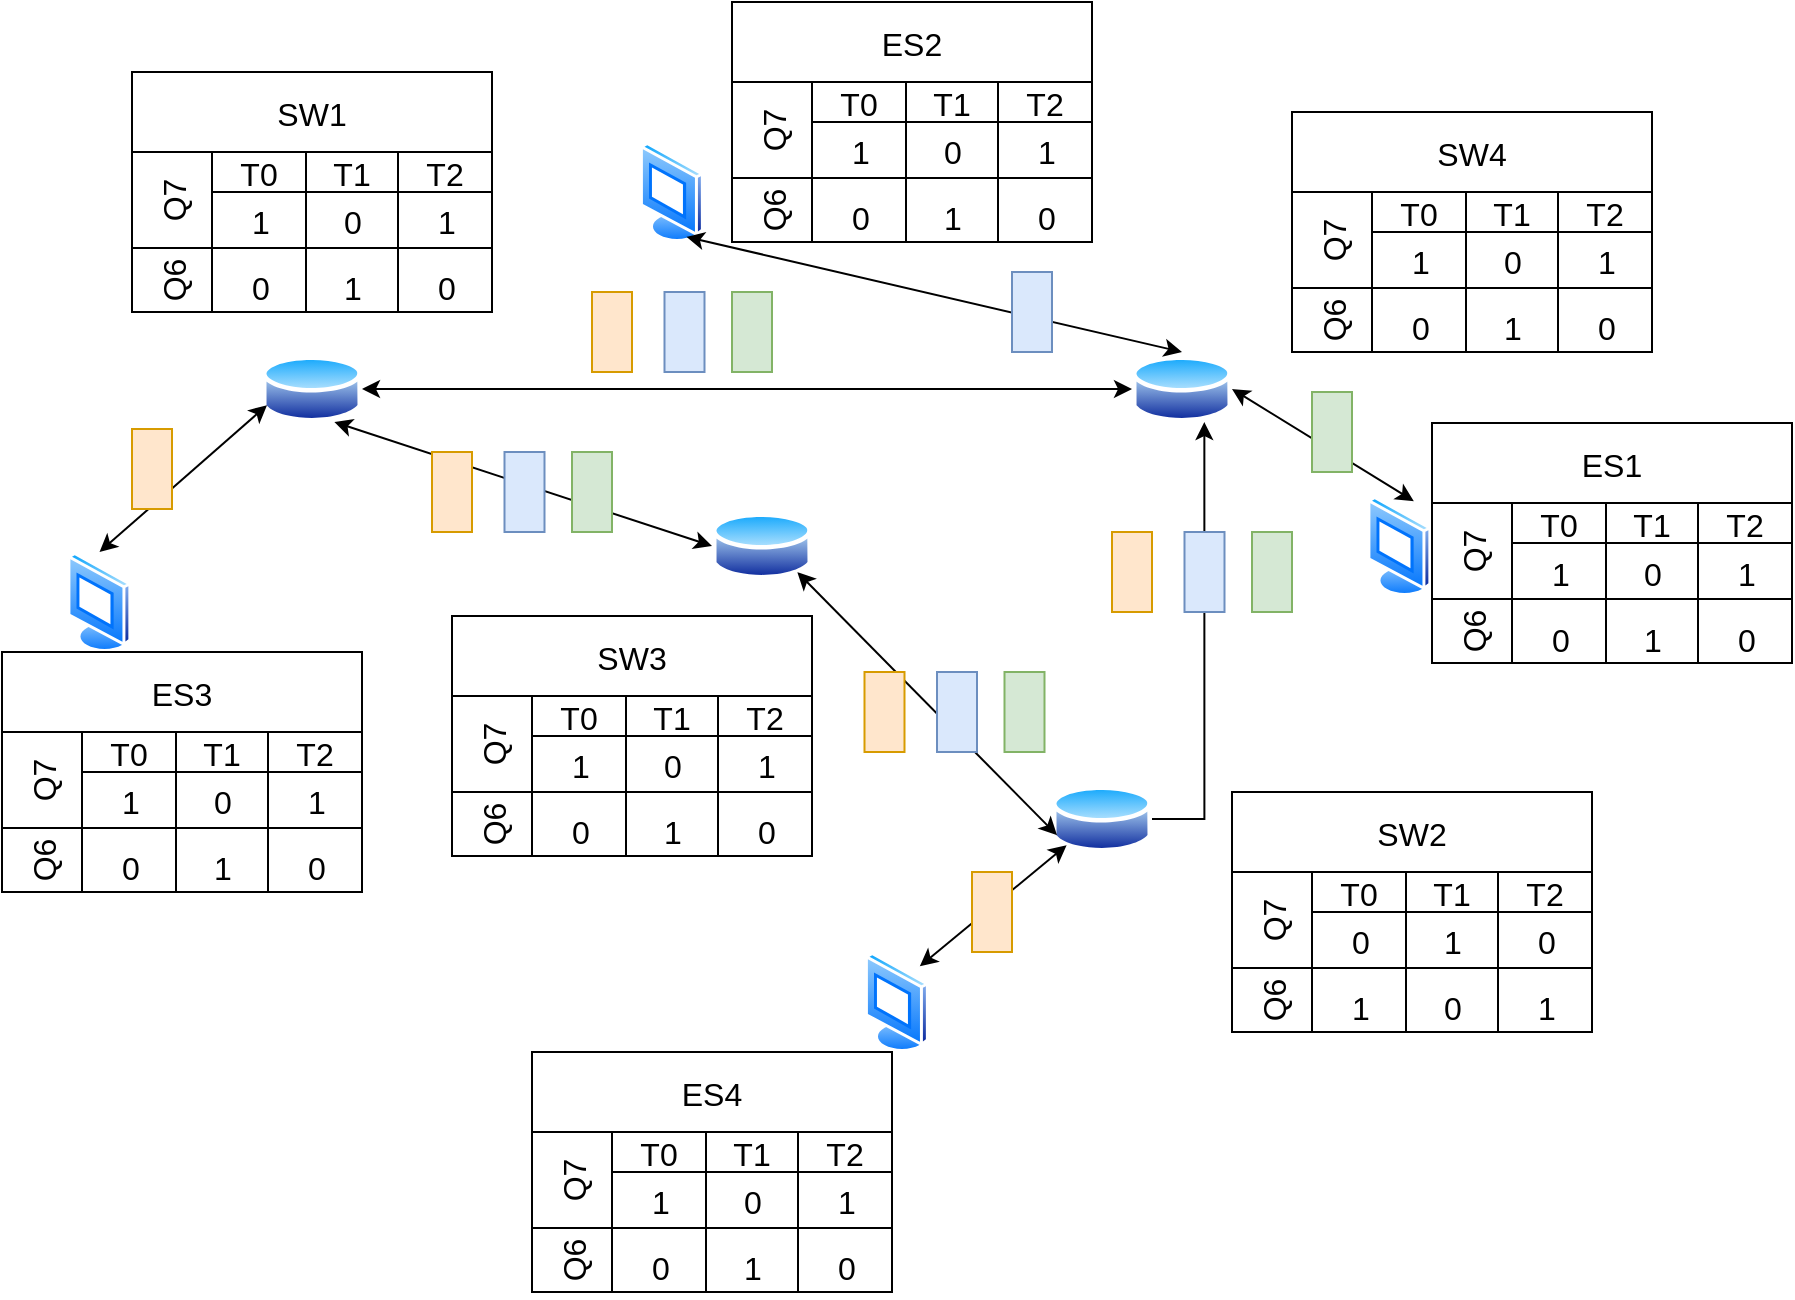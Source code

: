 <mxfile version="21.2.1" type="github">
  <diagram name="Page-1" id="a7904f86-f2b4-8e86-fa97-74104820619b">
    <mxGraphModel dx="1434" dy="699" grid="1" gridSize="10" guides="1" tooltips="1" connect="1" arrows="1" fold="1" page="1" pageScale="1" pageWidth="1100" pageHeight="850" background="none" math="0" shadow="0">
      <root>
        <mxCell id="0" />
        <mxCell id="1" parent="0" />
        <mxCell id="rywTV451hzt5ETVBgHHl-75" value="" style="image;aspect=fixed;perimeter=ellipsePerimeter;html=1;align=center;shadow=0;dashed=0;spacingTop=3;image=img/lib/active_directory/database.svg;" vertex="1" parent="1">
          <mxGeometry x="175" y="210" width="50" height="37" as="geometry" />
        </mxCell>
        <mxCell id="rywTV451hzt5ETVBgHHl-76" value="" style="image;aspect=fixed;perimeter=ellipsePerimeter;html=1;align=center;shadow=0;dashed=0;spacingTop=3;image=img/lib/active_directory/database.svg;" vertex="1" parent="1">
          <mxGeometry x="610" y="210" width="50" height="37" as="geometry" />
        </mxCell>
        <mxCell id="rywTV451hzt5ETVBgHHl-79" value="" style="image;aspect=fixed;perimeter=ellipsePerimeter;html=1;align=center;shadow=0;dashed=0;spacingTop=3;image=img/lib/active_directory/database.svg;" vertex="1" parent="1">
          <mxGeometry x="400" y="288.5" width="50" height="37" as="geometry" />
        </mxCell>
        <mxCell id="rywTV451hzt5ETVBgHHl-80" value="" style="image;aspect=fixed;perimeter=ellipsePerimeter;html=1;align=center;shadow=0;dashed=0;spacingTop=3;image=img/lib/active_directory/vista_terminal.svg;" vertex="1" parent="1">
          <mxGeometry x="77.5" y="310" width="32.5" height="50" as="geometry" />
        </mxCell>
        <mxCell id="rywTV451hzt5ETVBgHHl-82" value="" style="image;aspect=fixed;perimeter=ellipsePerimeter;html=1;align=center;shadow=0;dashed=0;spacingTop=3;image=img/lib/active_directory/vista_terminal.svg;" vertex="1" parent="1">
          <mxGeometry x="727.5" y="282" width="32.5" height="50" as="geometry" />
        </mxCell>
        <mxCell id="rywTV451hzt5ETVBgHHl-35" value="SW1" style="shape=table;childLayout=tableLayout;startSize=40;collapsible=0;recursiveResize=0;expand=0;fontSize=16;" vertex="1" parent="1">
          <mxGeometry x="110" y="70" width="180" height="120" as="geometry" />
        </mxCell>
        <mxCell id="rywTV451hzt5ETVBgHHl-36" value="Q7" style="shape=tableRow;horizontal=0;swimlaneHead=0;swimlaneBody=0;top=0;left=0;strokeColor=inherit;bottom=0;right=0;dropTarget=0;fontStyle=0;fillColor=none;points=[[0,0.5],[1,0.5]];portConstraint=eastwest;startSize=40;collapsible=0;recursiveResize=0;expand=0;fontSize=16;" vertex="1" parent="rywTV451hzt5ETVBgHHl-35">
          <mxGeometry y="40" width="180" height="48" as="geometry" />
        </mxCell>
        <mxCell id="rywTV451hzt5ETVBgHHl-37" value="T0" style="swimlane;swimlaneHead=0;swimlaneBody=0;fontStyle=0;strokeColor=inherit;connectable=0;fillColor=none;startSize=20;collapsible=0;recursiveResize=0;expand=0;fontSize=16;" vertex="1" parent="rywTV451hzt5ETVBgHHl-36">
          <mxGeometry x="40" width="47" height="48" as="geometry">
            <mxRectangle width="47" height="48" as="alternateBounds" />
          </mxGeometry>
        </mxCell>
        <mxCell id="rywTV451hzt5ETVBgHHl-51" value="&lt;font style=&quot;font-size: 16px;&quot;&gt;1&lt;/font&gt;" style="text;html=1;align=center;verticalAlign=middle;resizable=0;points=[];autosize=1;strokeColor=none;fillColor=none;" vertex="1" parent="rywTV451hzt5ETVBgHHl-37">
          <mxGeometry x="8.5" y="20" width="30" height="30" as="geometry" />
        </mxCell>
        <mxCell id="rywTV451hzt5ETVBgHHl-38" value="T1" style="swimlane;swimlaneHead=0;swimlaneBody=0;fontStyle=0;strokeColor=inherit;connectable=0;fillColor=none;startSize=20;collapsible=0;recursiveResize=0;expand=0;fontSize=16;" vertex="1" parent="rywTV451hzt5ETVBgHHl-36">
          <mxGeometry x="87" width="46" height="48" as="geometry">
            <mxRectangle width="46" height="48" as="alternateBounds" />
          </mxGeometry>
        </mxCell>
        <mxCell id="rywTV451hzt5ETVBgHHl-52" value="&lt;font style=&quot;font-size: 16px;&quot;&gt;0&lt;/font&gt;" style="text;html=1;align=center;verticalAlign=middle;resizable=0;points=[];autosize=1;strokeColor=none;fillColor=none;" vertex="1" parent="rywTV451hzt5ETVBgHHl-38">
          <mxGeometry x="8" y="20" width="30" height="30" as="geometry" />
        </mxCell>
        <mxCell id="rywTV451hzt5ETVBgHHl-39" value="T2" style="swimlane;swimlaneHead=0;swimlaneBody=0;fontStyle=0;strokeColor=inherit;connectable=0;fillColor=none;startSize=20;collapsible=0;recursiveResize=0;expand=0;fontSize=16;" vertex="1" parent="rywTV451hzt5ETVBgHHl-36">
          <mxGeometry x="133" width="47" height="48" as="geometry">
            <mxRectangle width="47" height="48" as="alternateBounds" />
          </mxGeometry>
        </mxCell>
        <mxCell id="rywTV451hzt5ETVBgHHl-53" value="&lt;font style=&quot;font-size: 16px;&quot;&gt;1&lt;/font&gt;" style="text;html=1;align=center;verticalAlign=middle;resizable=0;points=[];autosize=1;strokeColor=none;fillColor=none;" vertex="1" parent="rywTV451hzt5ETVBgHHl-39">
          <mxGeometry x="8.5" y="20" width="30" height="30" as="geometry" />
        </mxCell>
        <mxCell id="rywTV451hzt5ETVBgHHl-40" value="Q6" style="shape=tableRow;horizontal=0;swimlaneHead=0;swimlaneBody=0;top=0;left=0;strokeColor=inherit;bottom=0;right=0;dropTarget=0;fontStyle=0;fillColor=none;points=[[0,0.5],[1,0.5]];portConstraint=eastwest;startSize=40;collapsible=0;recursiveResize=0;expand=0;fontSize=16;" vertex="1" parent="rywTV451hzt5ETVBgHHl-35">
          <mxGeometry y="88" width="180" height="32" as="geometry" />
        </mxCell>
        <mxCell id="rywTV451hzt5ETVBgHHl-41" value="" style="swimlane;swimlaneHead=0;swimlaneBody=0;fontStyle=0;connectable=0;strokeColor=inherit;fillColor=none;startSize=0;collapsible=0;recursiveResize=0;expand=0;fontSize=16;" vertex="1" parent="rywTV451hzt5ETVBgHHl-40">
          <mxGeometry x="40" width="47" height="32" as="geometry">
            <mxRectangle width="47" height="32" as="alternateBounds" />
          </mxGeometry>
        </mxCell>
        <mxCell id="rywTV451hzt5ETVBgHHl-56" value="&lt;font style=&quot;font-size: 16px;&quot;&gt;0&lt;/font&gt;" style="text;html=1;align=center;verticalAlign=middle;resizable=0;points=[];autosize=1;strokeColor=none;fillColor=none;" vertex="1" parent="rywTV451hzt5ETVBgHHl-41">
          <mxGeometry x="8.5" y="5" width="30" height="30" as="geometry" />
        </mxCell>
        <mxCell id="rywTV451hzt5ETVBgHHl-42" value="" style="swimlane;swimlaneHead=0;swimlaneBody=0;fontStyle=0;connectable=0;strokeColor=inherit;fillColor=none;startSize=0;collapsible=0;recursiveResize=0;expand=0;fontSize=16;" vertex="1" parent="rywTV451hzt5ETVBgHHl-40">
          <mxGeometry x="87" width="46" height="32" as="geometry">
            <mxRectangle width="46" height="32" as="alternateBounds" />
          </mxGeometry>
        </mxCell>
        <mxCell id="rywTV451hzt5ETVBgHHl-57" value="&lt;font style=&quot;font-size: 16px;&quot;&gt;1&lt;/font&gt;" style="text;html=1;align=center;verticalAlign=middle;resizable=0;points=[];autosize=1;strokeColor=none;fillColor=none;" vertex="1" parent="rywTV451hzt5ETVBgHHl-42">
          <mxGeometry x="8" y="5" width="30" height="30" as="geometry" />
        </mxCell>
        <mxCell id="rywTV451hzt5ETVBgHHl-43" value="" style="swimlane;swimlaneHead=0;swimlaneBody=0;fontStyle=0;connectable=0;strokeColor=inherit;fillColor=none;startSize=0;collapsible=0;recursiveResize=0;expand=0;fontSize=16;" vertex="1" parent="rywTV451hzt5ETVBgHHl-40">
          <mxGeometry x="133" width="47" height="32" as="geometry">
            <mxRectangle width="47" height="32" as="alternateBounds" />
          </mxGeometry>
        </mxCell>
        <mxCell id="rywTV451hzt5ETVBgHHl-58" value="&lt;font style=&quot;font-size: 16px;&quot;&gt;0&lt;/font&gt;" style="text;html=1;align=center;verticalAlign=middle;resizable=0;points=[];autosize=1;strokeColor=none;fillColor=none;" vertex="1" parent="rywTV451hzt5ETVBgHHl-43">
          <mxGeometry x="8.5" y="5" width="30" height="30" as="geometry" />
        </mxCell>
        <mxCell id="rywTV451hzt5ETVBgHHl-83" value="SW2" style="shape=table;childLayout=tableLayout;startSize=40;collapsible=0;recursiveResize=0;expand=0;fontSize=16;" vertex="1" parent="1">
          <mxGeometry x="660" y="430" width="180" height="120" as="geometry" />
        </mxCell>
        <mxCell id="rywTV451hzt5ETVBgHHl-84" value="Q7" style="shape=tableRow;horizontal=0;swimlaneHead=0;swimlaneBody=0;top=0;left=0;strokeColor=inherit;bottom=0;right=0;dropTarget=0;fontStyle=0;fillColor=none;points=[[0,0.5],[1,0.5]];portConstraint=eastwest;startSize=40;collapsible=0;recursiveResize=0;expand=0;fontSize=16;" vertex="1" parent="rywTV451hzt5ETVBgHHl-83">
          <mxGeometry y="40" width="180" height="48" as="geometry" />
        </mxCell>
        <mxCell id="rywTV451hzt5ETVBgHHl-85" value="T0" style="swimlane;swimlaneHead=0;swimlaneBody=0;fontStyle=0;strokeColor=inherit;connectable=0;fillColor=none;startSize=20;collapsible=0;recursiveResize=0;expand=0;fontSize=16;" vertex="1" parent="rywTV451hzt5ETVBgHHl-84">
          <mxGeometry x="40" width="47" height="48" as="geometry">
            <mxRectangle width="47" height="48" as="alternateBounds" />
          </mxGeometry>
        </mxCell>
        <mxCell id="rywTV451hzt5ETVBgHHl-86" value="&lt;font style=&quot;font-size: 16px;&quot;&gt;0&lt;/font&gt;" style="text;html=1;align=center;verticalAlign=middle;resizable=0;points=[];autosize=1;strokeColor=none;fillColor=none;" vertex="1" parent="rywTV451hzt5ETVBgHHl-85">
          <mxGeometry x="8.5" y="20" width="30" height="30" as="geometry" />
        </mxCell>
        <mxCell id="rywTV451hzt5ETVBgHHl-87" value="T1" style="swimlane;swimlaneHead=0;swimlaneBody=0;fontStyle=0;strokeColor=inherit;connectable=0;fillColor=none;startSize=20;collapsible=0;recursiveResize=0;expand=0;fontSize=16;" vertex="1" parent="rywTV451hzt5ETVBgHHl-84">
          <mxGeometry x="87" width="46" height="48" as="geometry">
            <mxRectangle width="46" height="48" as="alternateBounds" />
          </mxGeometry>
        </mxCell>
        <mxCell id="rywTV451hzt5ETVBgHHl-88" value="&lt;font style=&quot;font-size: 16px;&quot;&gt;1&lt;/font&gt;" style="text;html=1;align=center;verticalAlign=middle;resizable=0;points=[];autosize=1;strokeColor=none;fillColor=none;" vertex="1" parent="rywTV451hzt5ETVBgHHl-87">
          <mxGeometry x="8" y="20" width="30" height="30" as="geometry" />
        </mxCell>
        <mxCell id="rywTV451hzt5ETVBgHHl-89" value="T2" style="swimlane;swimlaneHead=0;swimlaneBody=0;fontStyle=0;strokeColor=inherit;connectable=0;fillColor=none;startSize=20;collapsible=0;recursiveResize=0;expand=0;fontSize=16;" vertex="1" parent="rywTV451hzt5ETVBgHHl-84">
          <mxGeometry x="133" width="47" height="48" as="geometry">
            <mxRectangle width="47" height="48" as="alternateBounds" />
          </mxGeometry>
        </mxCell>
        <mxCell id="rywTV451hzt5ETVBgHHl-90" value="&lt;font style=&quot;font-size: 16px;&quot;&gt;0&lt;/font&gt;" style="text;html=1;align=center;verticalAlign=middle;resizable=0;points=[];autosize=1;strokeColor=none;fillColor=none;" vertex="1" parent="rywTV451hzt5ETVBgHHl-89">
          <mxGeometry x="8.5" y="20" width="30" height="30" as="geometry" />
        </mxCell>
        <mxCell id="rywTV451hzt5ETVBgHHl-91" value="Q6" style="shape=tableRow;horizontal=0;swimlaneHead=0;swimlaneBody=0;top=0;left=0;strokeColor=inherit;bottom=0;right=0;dropTarget=0;fontStyle=0;fillColor=none;points=[[0,0.5],[1,0.5]];portConstraint=eastwest;startSize=40;collapsible=0;recursiveResize=0;expand=0;fontSize=16;" vertex="1" parent="rywTV451hzt5ETVBgHHl-83">
          <mxGeometry y="88" width="180" height="32" as="geometry" />
        </mxCell>
        <mxCell id="rywTV451hzt5ETVBgHHl-92" value="" style="swimlane;swimlaneHead=0;swimlaneBody=0;fontStyle=0;connectable=0;strokeColor=inherit;fillColor=none;startSize=0;collapsible=0;recursiveResize=0;expand=0;fontSize=16;" vertex="1" parent="rywTV451hzt5ETVBgHHl-91">
          <mxGeometry x="40" width="47" height="32" as="geometry">
            <mxRectangle width="47" height="32" as="alternateBounds" />
          </mxGeometry>
        </mxCell>
        <mxCell id="rywTV451hzt5ETVBgHHl-93" value="&lt;font style=&quot;font-size: 16px;&quot;&gt;1&lt;/font&gt;" style="text;html=1;align=center;verticalAlign=middle;resizable=0;points=[];autosize=1;strokeColor=none;fillColor=none;" vertex="1" parent="rywTV451hzt5ETVBgHHl-92">
          <mxGeometry x="8.5" y="5" width="30" height="30" as="geometry" />
        </mxCell>
        <mxCell id="rywTV451hzt5ETVBgHHl-94" value="" style="swimlane;swimlaneHead=0;swimlaneBody=0;fontStyle=0;connectable=0;strokeColor=inherit;fillColor=none;startSize=0;collapsible=0;recursiveResize=0;expand=0;fontSize=16;" vertex="1" parent="rywTV451hzt5ETVBgHHl-91">
          <mxGeometry x="87" width="46" height="32" as="geometry">
            <mxRectangle width="46" height="32" as="alternateBounds" />
          </mxGeometry>
        </mxCell>
        <mxCell id="rywTV451hzt5ETVBgHHl-95" value="&lt;font style=&quot;font-size: 16px;&quot;&gt;0&lt;/font&gt;" style="text;html=1;align=center;verticalAlign=middle;resizable=0;points=[];autosize=1;strokeColor=none;fillColor=none;" vertex="1" parent="rywTV451hzt5ETVBgHHl-94">
          <mxGeometry x="8" y="5" width="30" height="30" as="geometry" />
        </mxCell>
        <mxCell id="rywTV451hzt5ETVBgHHl-96" value="" style="swimlane;swimlaneHead=0;swimlaneBody=0;fontStyle=0;connectable=0;strokeColor=inherit;fillColor=none;startSize=0;collapsible=0;recursiveResize=0;expand=0;fontSize=16;" vertex="1" parent="rywTV451hzt5ETVBgHHl-91">
          <mxGeometry x="133" width="47" height="32" as="geometry">
            <mxRectangle width="47" height="32" as="alternateBounds" />
          </mxGeometry>
        </mxCell>
        <mxCell id="rywTV451hzt5ETVBgHHl-97" value="&lt;font style=&quot;font-size: 16px;&quot;&gt;1&lt;/font&gt;" style="text;html=1;align=center;verticalAlign=middle;resizable=0;points=[];autosize=1;strokeColor=none;fillColor=none;" vertex="1" parent="rywTV451hzt5ETVBgHHl-96">
          <mxGeometry x="8.5" y="5" width="30" height="30" as="geometry" />
        </mxCell>
        <mxCell id="rywTV451hzt5ETVBgHHl-98" value="SW3" style="shape=table;childLayout=tableLayout;startSize=40;collapsible=0;recursiveResize=0;expand=0;fontSize=16;" vertex="1" parent="1">
          <mxGeometry x="270" y="342" width="180" height="120" as="geometry" />
        </mxCell>
        <mxCell id="rywTV451hzt5ETVBgHHl-99" value="Q7" style="shape=tableRow;horizontal=0;swimlaneHead=0;swimlaneBody=0;top=0;left=0;strokeColor=inherit;bottom=0;right=0;dropTarget=0;fontStyle=0;fillColor=none;points=[[0,0.5],[1,0.5]];portConstraint=eastwest;startSize=40;collapsible=0;recursiveResize=0;expand=0;fontSize=16;" vertex="1" parent="rywTV451hzt5ETVBgHHl-98">
          <mxGeometry y="40" width="180" height="48" as="geometry" />
        </mxCell>
        <mxCell id="rywTV451hzt5ETVBgHHl-100" value="T0" style="swimlane;swimlaneHead=0;swimlaneBody=0;fontStyle=0;strokeColor=inherit;connectable=0;fillColor=none;startSize=20;collapsible=0;recursiveResize=0;expand=0;fontSize=16;" vertex="1" parent="rywTV451hzt5ETVBgHHl-99">
          <mxGeometry x="40" width="47" height="48" as="geometry">
            <mxRectangle width="47" height="48" as="alternateBounds" />
          </mxGeometry>
        </mxCell>
        <mxCell id="rywTV451hzt5ETVBgHHl-101" value="&lt;font style=&quot;font-size: 16px;&quot;&gt;1&lt;/font&gt;" style="text;html=1;align=center;verticalAlign=middle;resizable=0;points=[];autosize=1;strokeColor=none;fillColor=none;" vertex="1" parent="rywTV451hzt5ETVBgHHl-100">
          <mxGeometry x="8.5" y="20" width="30" height="30" as="geometry" />
        </mxCell>
        <mxCell id="rywTV451hzt5ETVBgHHl-102" value="T1" style="swimlane;swimlaneHead=0;swimlaneBody=0;fontStyle=0;strokeColor=inherit;connectable=0;fillColor=none;startSize=20;collapsible=0;recursiveResize=0;expand=0;fontSize=16;" vertex="1" parent="rywTV451hzt5ETVBgHHl-99">
          <mxGeometry x="87" width="46" height="48" as="geometry">
            <mxRectangle width="46" height="48" as="alternateBounds" />
          </mxGeometry>
        </mxCell>
        <mxCell id="rywTV451hzt5ETVBgHHl-103" value="&lt;font style=&quot;font-size: 16px;&quot;&gt;0&lt;/font&gt;" style="text;html=1;align=center;verticalAlign=middle;resizable=0;points=[];autosize=1;strokeColor=none;fillColor=none;" vertex="1" parent="rywTV451hzt5ETVBgHHl-102">
          <mxGeometry x="8" y="20" width="30" height="30" as="geometry" />
        </mxCell>
        <mxCell id="rywTV451hzt5ETVBgHHl-104" value="T2" style="swimlane;swimlaneHead=0;swimlaneBody=0;fontStyle=0;strokeColor=inherit;connectable=0;fillColor=none;startSize=20;collapsible=0;recursiveResize=0;expand=0;fontSize=16;" vertex="1" parent="rywTV451hzt5ETVBgHHl-99">
          <mxGeometry x="133" width="47" height="48" as="geometry">
            <mxRectangle width="47" height="48" as="alternateBounds" />
          </mxGeometry>
        </mxCell>
        <mxCell id="rywTV451hzt5ETVBgHHl-105" value="&lt;font style=&quot;font-size: 16px;&quot;&gt;1&lt;/font&gt;" style="text;html=1;align=center;verticalAlign=middle;resizable=0;points=[];autosize=1;strokeColor=none;fillColor=none;" vertex="1" parent="rywTV451hzt5ETVBgHHl-104">
          <mxGeometry x="8.5" y="20" width="30" height="30" as="geometry" />
        </mxCell>
        <mxCell id="rywTV451hzt5ETVBgHHl-106" value="Q6" style="shape=tableRow;horizontal=0;swimlaneHead=0;swimlaneBody=0;top=0;left=0;strokeColor=inherit;bottom=0;right=0;dropTarget=0;fontStyle=0;fillColor=none;points=[[0,0.5],[1,0.5]];portConstraint=eastwest;startSize=40;collapsible=0;recursiveResize=0;expand=0;fontSize=16;" vertex="1" parent="rywTV451hzt5ETVBgHHl-98">
          <mxGeometry y="88" width="180" height="32" as="geometry" />
        </mxCell>
        <mxCell id="rywTV451hzt5ETVBgHHl-107" value="" style="swimlane;swimlaneHead=0;swimlaneBody=0;fontStyle=0;connectable=0;strokeColor=inherit;fillColor=none;startSize=0;collapsible=0;recursiveResize=0;expand=0;fontSize=16;" vertex="1" parent="rywTV451hzt5ETVBgHHl-106">
          <mxGeometry x="40" width="47" height="32" as="geometry">
            <mxRectangle width="47" height="32" as="alternateBounds" />
          </mxGeometry>
        </mxCell>
        <mxCell id="rywTV451hzt5ETVBgHHl-108" value="&lt;font style=&quot;font-size: 16px;&quot;&gt;0&lt;/font&gt;" style="text;html=1;align=center;verticalAlign=middle;resizable=0;points=[];autosize=1;strokeColor=none;fillColor=none;" vertex="1" parent="rywTV451hzt5ETVBgHHl-107">
          <mxGeometry x="8.5" y="5" width="30" height="30" as="geometry" />
        </mxCell>
        <mxCell id="rywTV451hzt5ETVBgHHl-109" value="" style="swimlane;swimlaneHead=0;swimlaneBody=0;fontStyle=0;connectable=0;strokeColor=inherit;fillColor=none;startSize=0;collapsible=0;recursiveResize=0;expand=0;fontSize=16;" vertex="1" parent="rywTV451hzt5ETVBgHHl-106">
          <mxGeometry x="87" width="46" height="32" as="geometry">
            <mxRectangle width="46" height="32" as="alternateBounds" />
          </mxGeometry>
        </mxCell>
        <mxCell id="rywTV451hzt5ETVBgHHl-110" value="&lt;font style=&quot;font-size: 16px;&quot;&gt;1&lt;/font&gt;" style="text;html=1;align=center;verticalAlign=middle;resizable=0;points=[];autosize=1;strokeColor=none;fillColor=none;" vertex="1" parent="rywTV451hzt5ETVBgHHl-109">
          <mxGeometry x="8" y="5" width="30" height="30" as="geometry" />
        </mxCell>
        <mxCell id="rywTV451hzt5ETVBgHHl-111" value="" style="swimlane;swimlaneHead=0;swimlaneBody=0;fontStyle=0;connectable=0;strokeColor=inherit;fillColor=none;startSize=0;collapsible=0;recursiveResize=0;expand=0;fontSize=16;" vertex="1" parent="rywTV451hzt5ETVBgHHl-106">
          <mxGeometry x="133" width="47" height="32" as="geometry">
            <mxRectangle width="47" height="32" as="alternateBounds" />
          </mxGeometry>
        </mxCell>
        <mxCell id="rywTV451hzt5ETVBgHHl-112" value="&lt;font style=&quot;font-size: 16px;&quot;&gt;0&lt;/font&gt;" style="text;html=1;align=center;verticalAlign=middle;resizable=0;points=[];autosize=1;strokeColor=none;fillColor=none;" vertex="1" parent="rywTV451hzt5ETVBgHHl-111">
          <mxGeometry x="8.5" y="5" width="30" height="30" as="geometry" />
        </mxCell>
        <mxCell id="rywTV451hzt5ETVBgHHl-113" value="ES1" style="shape=table;childLayout=tableLayout;startSize=40;collapsible=0;recursiveResize=0;expand=0;fontSize=16;" vertex="1" parent="1">
          <mxGeometry x="760" y="245.5" width="180" height="120" as="geometry" />
        </mxCell>
        <mxCell id="rywTV451hzt5ETVBgHHl-114" value="Q7" style="shape=tableRow;horizontal=0;swimlaneHead=0;swimlaneBody=0;top=0;left=0;strokeColor=inherit;bottom=0;right=0;dropTarget=0;fontStyle=0;fillColor=none;points=[[0,0.5],[1,0.5]];portConstraint=eastwest;startSize=40;collapsible=0;recursiveResize=0;expand=0;fontSize=16;" vertex="1" parent="rywTV451hzt5ETVBgHHl-113">
          <mxGeometry y="40" width="180" height="48" as="geometry" />
        </mxCell>
        <mxCell id="rywTV451hzt5ETVBgHHl-115" value="T0" style="swimlane;swimlaneHead=0;swimlaneBody=0;fontStyle=0;strokeColor=inherit;connectable=0;fillColor=none;startSize=20;collapsible=0;recursiveResize=0;expand=0;fontSize=16;" vertex="1" parent="rywTV451hzt5ETVBgHHl-114">
          <mxGeometry x="40" width="47" height="48" as="geometry">
            <mxRectangle width="47" height="48" as="alternateBounds" />
          </mxGeometry>
        </mxCell>
        <mxCell id="rywTV451hzt5ETVBgHHl-116" value="&lt;font style=&quot;font-size: 16px;&quot;&gt;1&lt;/font&gt;" style="text;html=1;align=center;verticalAlign=middle;resizable=0;points=[];autosize=1;strokeColor=none;fillColor=none;" vertex="1" parent="rywTV451hzt5ETVBgHHl-115">
          <mxGeometry x="8.5" y="20" width="30" height="30" as="geometry" />
        </mxCell>
        <mxCell id="rywTV451hzt5ETVBgHHl-117" value="T1" style="swimlane;swimlaneHead=0;swimlaneBody=0;fontStyle=0;strokeColor=inherit;connectable=0;fillColor=none;startSize=20;collapsible=0;recursiveResize=0;expand=0;fontSize=16;" vertex="1" parent="rywTV451hzt5ETVBgHHl-114">
          <mxGeometry x="87" width="46" height="48" as="geometry">
            <mxRectangle width="46" height="48" as="alternateBounds" />
          </mxGeometry>
        </mxCell>
        <mxCell id="rywTV451hzt5ETVBgHHl-118" value="&lt;font style=&quot;font-size: 16px;&quot;&gt;0&lt;/font&gt;" style="text;html=1;align=center;verticalAlign=middle;resizable=0;points=[];autosize=1;strokeColor=none;fillColor=none;" vertex="1" parent="rywTV451hzt5ETVBgHHl-117">
          <mxGeometry x="8" y="20" width="30" height="30" as="geometry" />
        </mxCell>
        <mxCell id="rywTV451hzt5ETVBgHHl-119" value="T2" style="swimlane;swimlaneHead=0;swimlaneBody=0;fontStyle=0;strokeColor=inherit;connectable=0;fillColor=none;startSize=20;collapsible=0;recursiveResize=0;expand=0;fontSize=16;" vertex="1" parent="rywTV451hzt5ETVBgHHl-114">
          <mxGeometry x="133" width="47" height="48" as="geometry">
            <mxRectangle width="47" height="48" as="alternateBounds" />
          </mxGeometry>
        </mxCell>
        <mxCell id="rywTV451hzt5ETVBgHHl-120" value="&lt;font style=&quot;font-size: 16px;&quot;&gt;1&lt;/font&gt;" style="text;html=1;align=center;verticalAlign=middle;resizable=0;points=[];autosize=1;strokeColor=none;fillColor=none;" vertex="1" parent="rywTV451hzt5ETVBgHHl-119">
          <mxGeometry x="8.5" y="20" width="30" height="30" as="geometry" />
        </mxCell>
        <mxCell id="rywTV451hzt5ETVBgHHl-121" value="Q6" style="shape=tableRow;horizontal=0;swimlaneHead=0;swimlaneBody=0;top=0;left=0;strokeColor=inherit;bottom=0;right=0;dropTarget=0;fontStyle=0;fillColor=none;points=[[0,0.5],[1,0.5]];portConstraint=eastwest;startSize=40;collapsible=0;recursiveResize=0;expand=0;fontSize=16;" vertex="1" parent="rywTV451hzt5ETVBgHHl-113">
          <mxGeometry y="88" width="180" height="32" as="geometry" />
        </mxCell>
        <mxCell id="rywTV451hzt5ETVBgHHl-122" value="" style="swimlane;swimlaneHead=0;swimlaneBody=0;fontStyle=0;connectable=0;strokeColor=inherit;fillColor=none;startSize=0;collapsible=0;recursiveResize=0;expand=0;fontSize=16;" vertex="1" parent="rywTV451hzt5ETVBgHHl-121">
          <mxGeometry x="40" width="47" height="32" as="geometry">
            <mxRectangle width="47" height="32" as="alternateBounds" />
          </mxGeometry>
        </mxCell>
        <mxCell id="rywTV451hzt5ETVBgHHl-123" value="&lt;font style=&quot;font-size: 16px;&quot;&gt;0&lt;/font&gt;" style="text;html=1;align=center;verticalAlign=middle;resizable=0;points=[];autosize=1;strokeColor=none;fillColor=none;" vertex="1" parent="rywTV451hzt5ETVBgHHl-122">
          <mxGeometry x="8.5" y="5" width="30" height="30" as="geometry" />
        </mxCell>
        <mxCell id="rywTV451hzt5ETVBgHHl-124" value="" style="swimlane;swimlaneHead=0;swimlaneBody=0;fontStyle=0;connectable=0;strokeColor=inherit;fillColor=none;startSize=0;collapsible=0;recursiveResize=0;expand=0;fontSize=16;" vertex="1" parent="rywTV451hzt5ETVBgHHl-121">
          <mxGeometry x="87" width="46" height="32" as="geometry">
            <mxRectangle width="46" height="32" as="alternateBounds" />
          </mxGeometry>
        </mxCell>
        <mxCell id="rywTV451hzt5ETVBgHHl-125" value="&lt;font style=&quot;font-size: 16px;&quot;&gt;1&lt;/font&gt;" style="text;html=1;align=center;verticalAlign=middle;resizable=0;points=[];autosize=1;strokeColor=none;fillColor=none;" vertex="1" parent="rywTV451hzt5ETVBgHHl-124">
          <mxGeometry x="8" y="5" width="30" height="30" as="geometry" />
        </mxCell>
        <mxCell id="rywTV451hzt5ETVBgHHl-126" value="" style="swimlane;swimlaneHead=0;swimlaneBody=0;fontStyle=0;connectable=0;strokeColor=inherit;fillColor=none;startSize=0;collapsible=0;recursiveResize=0;expand=0;fontSize=16;" vertex="1" parent="rywTV451hzt5ETVBgHHl-121">
          <mxGeometry x="133" width="47" height="32" as="geometry">
            <mxRectangle width="47" height="32" as="alternateBounds" />
          </mxGeometry>
        </mxCell>
        <mxCell id="rywTV451hzt5ETVBgHHl-127" value="&lt;font style=&quot;font-size: 16px;&quot;&gt;0&lt;/font&gt;" style="text;html=1;align=center;verticalAlign=middle;resizable=0;points=[];autosize=1;strokeColor=none;fillColor=none;" vertex="1" parent="rywTV451hzt5ETVBgHHl-126">
          <mxGeometry x="8.5" y="5" width="30" height="30" as="geometry" />
        </mxCell>
        <mxCell id="rywTV451hzt5ETVBgHHl-128" value="ES3" style="shape=table;childLayout=tableLayout;startSize=40;collapsible=0;recursiveResize=0;expand=0;fontSize=16;" vertex="1" parent="1">
          <mxGeometry x="45" y="360" width="180" height="120" as="geometry" />
        </mxCell>
        <mxCell id="rywTV451hzt5ETVBgHHl-129" value="Q7" style="shape=tableRow;horizontal=0;swimlaneHead=0;swimlaneBody=0;top=0;left=0;strokeColor=inherit;bottom=0;right=0;dropTarget=0;fontStyle=0;fillColor=none;points=[[0,0.5],[1,0.5]];portConstraint=eastwest;startSize=40;collapsible=0;recursiveResize=0;expand=0;fontSize=16;" vertex="1" parent="rywTV451hzt5ETVBgHHl-128">
          <mxGeometry y="40" width="180" height="48" as="geometry" />
        </mxCell>
        <mxCell id="rywTV451hzt5ETVBgHHl-130" value="T0" style="swimlane;swimlaneHead=0;swimlaneBody=0;fontStyle=0;strokeColor=inherit;connectable=0;fillColor=none;startSize=20;collapsible=0;recursiveResize=0;expand=0;fontSize=16;" vertex="1" parent="rywTV451hzt5ETVBgHHl-129">
          <mxGeometry x="40" width="47" height="48" as="geometry">
            <mxRectangle width="47" height="48" as="alternateBounds" />
          </mxGeometry>
        </mxCell>
        <mxCell id="rywTV451hzt5ETVBgHHl-131" value="&lt;font style=&quot;font-size: 16px;&quot;&gt;1&lt;/font&gt;" style="text;html=1;align=center;verticalAlign=middle;resizable=0;points=[];autosize=1;strokeColor=none;fillColor=none;" vertex="1" parent="rywTV451hzt5ETVBgHHl-130">
          <mxGeometry x="8.5" y="20" width="30" height="30" as="geometry" />
        </mxCell>
        <mxCell id="rywTV451hzt5ETVBgHHl-132" value="T1" style="swimlane;swimlaneHead=0;swimlaneBody=0;fontStyle=0;strokeColor=inherit;connectable=0;fillColor=none;startSize=20;collapsible=0;recursiveResize=0;expand=0;fontSize=16;" vertex="1" parent="rywTV451hzt5ETVBgHHl-129">
          <mxGeometry x="87" width="46" height="48" as="geometry">
            <mxRectangle width="46" height="48" as="alternateBounds" />
          </mxGeometry>
        </mxCell>
        <mxCell id="rywTV451hzt5ETVBgHHl-133" value="&lt;font style=&quot;font-size: 16px;&quot;&gt;0&lt;/font&gt;" style="text;html=1;align=center;verticalAlign=middle;resizable=0;points=[];autosize=1;strokeColor=none;fillColor=none;" vertex="1" parent="rywTV451hzt5ETVBgHHl-132">
          <mxGeometry x="8" y="20" width="30" height="30" as="geometry" />
        </mxCell>
        <mxCell id="rywTV451hzt5ETVBgHHl-134" value="T2" style="swimlane;swimlaneHead=0;swimlaneBody=0;fontStyle=0;strokeColor=inherit;connectable=0;fillColor=none;startSize=20;collapsible=0;recursiveResize=0;expand=0;fontSize=16;" vertex="1" parent="rywTV451hzt5ETVBgHHl-129">
          <mxGeometry x="133" width="47" height="48" as="geometry">
            <mxRectangle width="47" height="48" as="alternateBounds" />
          </mxGeometry>
        </mxCell>
        <mxCell id="rywTV451hzt5ETVBgHHl-135" value="&lt;font style=&quot;font-size: 16px;&quot;&gt;1&lt;/font&gt;" style="text;html=1;align=center;verticalAlign=middle;resizable=0;points=[];autosize=1;strokeColor=none;fillColor=none;" vertex="1" parent="rywTV451hzt5ETVBgHHl-134">
          <mxGeometry x="8.5" y="20" width="30" height="30" as="geometry" />
        </mxCell>
        <mxCell id="rywTV451hzt5ETVBgHHl-136" value="Q6" style="shape=tableRow;horizontal=0;swimlaneHead=0;swimlaneBody=0;top=0;left=0;strokeColor=inherit;bottom=0;right=0;dropTarget=0;fontStyle=0;fillColor=none;points=[[0,0.5],[1,0.5]];portConstraint=eastwest;startSize=40;collapsible=0;recursiveResize=0;expand=0;fontSize=16;" vertex="1" parent="rywTV451hzt5ETVBgHHl-128">
          <mxGeometry y="88" width="180" height="32" as="geometry" />
        </mxCell>
        <mxCell id="rywTV451hzt5ETVBgHHl-137" value="" style="swimlane;swimlaneHead=0;swimlaneBody=0;fontStyle=0;connectable=0;strokeColor=inherit;fillColor=none;startSize=0;collapsible=0;recursiveResize=0;expand=0;fontSize=16;" vertex="1" parent="rywTV451hzt5ETVBgHHl-136">
          <mxGeometry x="40" width="47" height="32" as="geometry">
            <mxRectangle width="47" height="32" as="alternateBounds" />
          </mxGeometry>
        </mxCell>
        <mxCell id="rywTV451hzt5ETVBgHHl-138" value="&lt;font style=&quot;font-size: 16px;&quot;&gt;0&lt;/font&gt;" style="text;html=1;align=center;verticalAlign=middle;resizable=0;points=[];autosize=1;strokeColor=none;fillColor=none;" vertex="1" parent="rywTV451hzt5ETVBgHHl-137">
          <mxGeometry x="8.5" y="5" width="30" height="30" as="geometry" />
        </mxCell>
        <mxCell id="rywTV451hzt5ETVBgHHl-139" value="" style="swimlane;swimlaneHead=0;swimlaneBody=0;fontStyle=0;connectable=0;strokeColor=inherit;fillColor=none;startSize=0;collapsible=0;recursiveResize=0;expand=0;fontSize=16;" vertex="1" parent="rywTV451hzt5ETVBgHHl-136">
          <mxGeometry x="87" width="46" height="32" as="geometry">
            <mxRectangle width="46" height="32" as="alternateBounds" />
          </mxGeometry>
        </mxCell>
        <mxCell id="rywTV451hzt5ETVBgHHl-140" value="&lt;font style=&quot;font-size: 16px;&quot;&gt;1&lt;/font&gt;" style="text;html=1;align=center;verticalAlign=middle;resizable=0;points=[];autosize=1;strokeColor=none;fillColor=none;" vertex="1" parent="rywTV451hzt5ETVBgHHl-139">
          <mxGeometry x="8" y="5" width="30" height="30" as="geometry" />
        </mxCell>
        <mxCell id="rywTV451hzt5ETVBgHHl-141" value="" style="swimlane;swimlaneHead=0;swimlaneBody=0;fontStyle=0;connectable=0;strokeColor=inherit;fillColor=none;startSize=0;collapsible=0;recursiveResize=0;expand=0;fontSize=16;" vertex="1" parent="rywTV451hzt5ETVBgHHl-136">
          <mxGeometry x="133" width="47" height="32" as="geometry">
            <mxRectangle width="47" height="32" as="alternateBounds" />
          </mxGeometry>
        </mxCell>
        <mxCell id="rywTV451hzt5ETVBgHHl-142" value="&lt;font style=&quot;font-size: 16px;&quot;&gt;0&lt;/font&gt;" style="text;html=1;align=center;verticalAlign=middle;resizable=0;points=[];autosize=1;strokeColor=none;fillColor=none;" vertex="1" parent="rywTV451hzt5ETVBgHHl-141">
          <mxGeometry x="8.5" y="5" width="30" height="30" as="geometry" />
        </mxCell>
        <mxCell id="rywTV451hzt5ETVBgHHl-145" value="" style="endArrow=classic;startArrow=classic;html=1;rounded=0;entryX=0;entryY=0.75;entryDx=0;entryDy=0;exitX=0.5;exitY=0;exitDx=0;exitDy=0;" edge="1" parent="1" source="rywTV451hzt5ETVBgHHl-80" target="rywTV451hzt5ETVBgHHl-75">
          <mxGeometry width="50" height="50" relative="1" as="geometry">
            <mxPoint x="100" y="330" as="sourcePoint" />
            <mxPoint x="160" y="275.5" as="targetPoint" />
          </mxGeometry>
        </mxCell>
        <mxCell id="rywTV451hzt5ETVBgHHl-147" value="" style="endArrow=classic;startArrow=classic;html=1;rounded=0;entryX=0;entryY=0.5;entryDx=0;entryDy=0;exitX=1;exitY=0.5;exitDx=0;exitDy=0;" edge="1" parent="1" source="rywTV451hzt5ETVBgHHl-75" target="rywTV451hzt5ETVBgHHl-76">
          <mxGeometry width="50" height="50" relative="1" as="geometry">
            <mxPoint x="230" y="230" as="sourcePoint" />
            <mxPoint x="270" y="190" as="targetPoint" />
          </mxGeometry>
        </mxCell>
        <mxCell id="rywTV451hzt5ETVBgHHl-149" value="" style="endArrow=classic;startArrow=classic;html=1;rounded=0;entryX=0;entryY=0.5;entryDx=0;entryDy=0;exitX=0.75;exitY=1;exitDx=0;exitDy=0;" edge="1" parent="1" source="rywTV451hzt5ETVBgHHl-75" target="rywTV451hzt5ETVBgHHl-79">
          <mxGeometry width="50" height="50" relative="1" as="geometry">
            <mxPoint x="160" y="370" as="sourcePoint" />
            <mxPoint x="210" y="320" as="targetPoint" />
          </mxGeometry>
        </mxCell>
        <mxCell id="rywTV451hzt5ETVBgHHl-150" value="" style="endArrow=classic;startArrow=classic;html=1;rounded=0;exitX=0.75;exitY=0;exitDx=0;exitDy=0;entryX=1;entryY=0.5;entryDx=0;entryDy=0;" edge="1" parent="1" source="rywTV451hzt5ETVBgHHl-82" target="rywTV451hzt5ETVBgHHl-76">
          <mxGeometry width="50" height="50" relative="1" as="geometry">
            <mxPoint x="590" y="290" as="sourcePoint" />
            <mxPoint x="640" y="240" as="targetPoint" />
          </mxGeometry>
        </mxCell>
        <mxCell id="rywTV451hzt5ETVBgHHl-199" style="edgeStyle=orthogonalEdgeStyle;rounded=0;orthogonalLoop=1;jettySize=auto;html=1;exitX=1;exitY=0.5;exitDx=0;exitDy=0;entryX=0.75;entryY=1;entryDx=0;entryDy=0;" edge="1" parent="1" source="rywTV451hzt5ETVBgHHl-151" target="rywTV451hzt5ETVBgHHl-76">
          <mxGeometry relative="1" as="geometry" />
        </mxCell>
        <mxCell id="rywTV451hzt5ETVBgHHl-151" value="" style="image;aspect=fixed;perimeter=ellipsePerimeter;html=1;align=center;shadow=0;dashed=0;spacingTop=3;image=img/lib/active_directory/database.svg;" vertex="1" parent="1">
          <mxGeometry x="570" y="425" width="50" height="37" as="geometry" />
        </mxCell>
        <mxCell id="rywTV451hzt5ETVBgHHl-152" value="" style="image;aspect=fixed;perimeter=ellipsePerimeter;html=1;align=center;shadow=0;dashed=0;spacingTop=3;image=img/lib/active_directory/vista_terminal.svg;" vertex="1" parent="1">
          <mxGeometry x="363.75" y="105" width="32.5" height="50" as="geometry" />
        </mxCell>
        <mxCell id="rywTV451hzt5ETVBgHHl-153" value="SW4" style="shape=table;childLayout=tableLayout;startSize=40;collapsible=0;recursiveResize=0;expand=0;fontSize=16;" vertex="1" parent="1">
          <mxGeometry x="690" y="90" width="180" height="120" as="geometry" />
        </mxCell>
        <mxCell id="rywTV451hzt5ETVBgHHl-154" value="Q7" style="shape=tableRow;horizontal=0;swimlaneHead=0;swimlaneBody=0;top=0;left=0;strokeColor=inherit;bottom=0;right=0;dropTarget=0;fontStyle=0;fillColor=none;points=[[0,0.5],[1,0.5]];portConstraint=eastwest;startSize=40;collapsible=0;recursiveResize=0;expand=0;fontSize=16;" vertex="1" parent="rywTV451hzt5ETVBgHHl-153">
          <mxGeometry y="40" width="180" height="48" as="geometry" />
        </mxCell>
        <mxCell id="rywTV451hzt5ETVBgHHl-155" value="T0" style="swimlane;swimlaneHead=0;swimlaneBody=0;fontStyle=0;strokeColor=inherit;connectable=0;fillColor=none;startSize=20;collapsible=0;recursiveResize=0;expand=0;fontSize=16;" vertex="1" parent="rywTV451hzt5ETVBgHHl-154">
          <mxGeometry x="40" width="47" height="48" as="geometry">
            <mxRectangle width="47" height="48" as="alternateBounds" />
          </mxGeometry>
        </mxCell>
        <mxCell id="rywTV451hzt5ETVBgHHl-156" value="&lt;font style=&quot;font-size: 16px;&quot;&gt;1&lt;/font&gt;" style="text;html=1;align=center;verticalAlign=middle;resizable=0;points=[];autosize=1;strokeColor=none;fillColor=none;" vertex="1" parent="rywTV451hzt5ETVBgHHl-155">
          <mxGeometry x="8.5" y="20" width="30" height="30" as="geometry" />
        </mxCell>
        <mxCell id="rywTV451hzt5ETVBgHHl-157" value="T1" style="swimlane;swimlaneHead=0;swimlaneBody=0;fontStyle=0;strokeColor=inherit;connectable=0;fillColor=none;startSize=20;collapsible=0;recursiveResize=0;expand=0;fontSize=16;" vertex="1" parent="rywTV451hzt5ETVBgHHl-154">
          <mxGeometry x="87" width="46" height="48" as="geometry">
            <mxRectangle width="46" height="48" as="alternateBounds" />
          </mxGeometry>
        </mxCell>
        <mxCell id="rywTV451hzt5ETVBgHHl-158" value="&lt;font style=&quot;font-size: 16px;&quot;&gt;0&lt;/font&gt;" style="text;html=1;align=center;verticalAlign=middle;resizable=0;points=[];autosize=1;strokeColor=none;fillColor=none;" vertex="1" parent="rywTV451hzt5ETVBgHHl-157">
          <mxGeometry x="8" y="20" width="30" height="30" as="geometry" />
        </mxCell>
        <mxCell id="rywTV451hzt5ETVBgHHl-159" value="T2" style="swimlane;swimlaneHead=0;swimlaneBody=0;fontStyle=0;strokeColor=inherit;connectable=0;fillColor=none;startSize=20;collapsible=0;recursiveResize=0;expand=0;fontSize=16;" vertex="1" parent="rywTV451hzt5ETVBgHHl-154">
          <mxGeometry x="133" width="47" height="48" as="geometry">
            <mxRectangle width="47" height="48" as="alternateBounds" />
          </mxGeometry>
        </mxCell>
        <mxCell id="rywTV451hzt5ETVBgHHl-160" value="&lt;font style=&quot;font-size: 16px;&quot;&gt;1&lt;/font&gt;" style="text;html=1;align=center;verticalAlign=middle;resizable=0;points=[];autosize=1;strokeColor=none;fillColor=none;" vertex="1" parent="rywTV451hzt5ETVBgHHl-159">
          <mxGeometry x="8.5" y="20" width="30" height="30" as="geometry" />
        </mxCell>
        <mxCell id="rywTV451hzt5ETVBgHHl-161" value="Q6" style="shape=tableRow;horizontal=0;swimlaneHead=0;swimlaneBody=0;top=0;left=0;strokeColor=inherit;bottom=0;right=0;dropTarget=0;fontStyle=0;fillColor=none;points=[[0,0.5],[1,0.5]];portConstraint=eastwest;startSize=40;collapsible=0;recursiveResize=0;expand=0;fontSize=16;" vertex="1" parent="rywTV451hzt5ETVBgHHl-153">
          <mxGeometry y="88" width="180" height="32" as="geometry" />
        </mxCell>
        <mxCell id="rywTV451hzt5ETVBgHHl-162" value="" style="swimlane;swimlaneHead=0;swimlaneBody=0;fontStyle=0;connectable=0;strokeColor=inherit;fillColor=none;startSize=0;collapsible=0;recursiveResize=0;expand=0;fontSize=16;" vertex="1" parent="rywTV451hzt5ETVBgHHl-161">
          <mxGeometry x="40" width="47" height="32" as="geometry">
            <mxRectangle width="47" height="32" as="alternateBounds" />
          </mxGeometry>
        </mxCell>
        <mxCell id="rywTV451hzt5ETVBgHHl-163" value="&lt;font style=&quot;font-size: 16px;&quot;&gt;0&lt;/font&gt;" style="text;html=1;align=center;verticalAlign=middle;resizable=0;points=[];autosize=1;strokeColor=none;fillColor=none;" vertex="1" parent="rywTV451hzt5ETVBgHHl-162">
          <mxGeometry x="8.5" y="5" width="30" height="30" as="geometry" />
        </mxCell>
        <mxCell id="rywTV451hzt5ETVBgHHl-164" value="" style="swimlane;swimlaneHead=0;swimlaneBody=0;fontStyle=0;connectable=0;strokeColor=inherit;fillColor=none;startSize=0;collapsible=0;recursiveResize=0;expand=0;fontSize=16;" vertex="1" parent="rywTV451hzt5ETVBgHHl-161">
          <mxGeometry x="87" width="46" height="32" as="geometry">
            <mxRectangle width="46" height="32" as="alternateBounds" />
          </mxGeometry>
        </mxCell>
        <mxCell id="rywTV451hzt5ETVBgHHl-165" value="&lt;font style=&quot;font-size: 16px;&quot;&gt;1&lt;/font&gt;" style="text;html=1;align=center;verticalAlign=middle;resizable=0;points=[];autosize=1;strokeColor=none;fillColor=none;" vertex="1" parent="rywTV451hzt5ETVBgHHl-164">
          <mxGeometry x="8" y="5" width="30" height="30" as="geometry" />
        </mxCell>
        <mxCell id="rywTV451hzt5ETVBgHHl-166" value="" style="swimlane;swimlaneHead=0;swimlaneBody=0;fontStyle=0;connectable=0;strokeColor=inherit;fillColor=none;startSize=0;collapsible=0;recursiveResize=0;expand=0;fontSize=16;" vertex="1" parent="rywTV451hzt5ETVBgHHl-161">
          <mxGeometry x="133" width="47" height="32" as="geometry">
            <mxRectangle width="47" height="32" as="alternateBounds" />
          </mxGeometry>
        </mxCell>
        <mxCell id="rywTV451hzt5ETVBgHHl-167" value="&lt;font style=&quot;font-size: 16px;&quot;&gt;0&lt;/font&gt;" style="text;html=1;align=center;verticalAlign=middle;resizable=0;points=[];autosize=1;strokeColor=none;fillColor=none;" vertex="1" parent="rywTV451hzt5ETVBgHHl-166">
          <mxGeometry x="8.5" y="5" width="30" height="30" as="geometry" />
        </mxCell>
        <mxCell id="rywTV451hzt5ETVBgHHl-168" value="ES2" style="shape=table;childLayout=tableLayout;startSize=40;collapsible=0;recursiveResize=0;expand=0;fontSize=16;" vertex="1" parent="1">
          <mxGeometry x="410" y="35" width="180" height="120" as="geometry" />
        </mxCell>
        <mxCell id="rywTV451hzt5ETVBgHHl-169" value="Q7" style="shape=tableRow;horizontal=0;swimlaneHead=0;swimlaneBody=0;top=0;left=0;strokeColor=inherit;bottom=0;right=0;dropTarget=0;fontStyle=0;fillColor=none;points=[[0,0.5],[1,0.5]];portConstraint=eastwest;startSize=40;collapsible=0;recursiveResize=0;expand=0;fontSize=16;" vertex="1" parent="rywTV451hzt5ETVBgHHl-168">
          <mxGeometry y="40" width="180" height="48" as="geometry" />
        </mxCell>
        <mxCell id="rywTV451hzt5ETVBgHHl-170" value="T0" style="swimlane;swimlaneHead=0;swimlaneBody=0;fontStyle=0;strokeColor=inherit;connectable=0;fillColor=none;startSize=20;collapsible=0;recursiveResize=0;expand=0;fontSize=16;" vertex="1" parent="rywTV451hzt5ETVBgHHl-169">
          <mxGeometry x="40" width="47" height="48" as="geometry">
            <mxRectangle width="47" height="48" as="alternateBounds" />
          </mxGeometry>
        </mxCell>
        <mxCell id="rywTV451hzt5ETVBgHHl-171" value="&lt;font style=&quot;font-size: 16px;&quot;&gt;1&lt;/font&gt;" style="text;html=1;align=center;verticalAlign=middle;resizable=0;points=[];autosize=1;strokeColor=none;fillColor=none;" vertex="1" parent="rywTV451hzt5ETVBgHHl-170">
          <mxGeometry x="8.5" y="20" width="30" height="30" as="geometry" />
        </mxCell>
        <mxCell id="rywTV451hzt5ETVBgHHl-172" value="T1" style="swimlane;swimlaneHead=0;swimlaneBody=0;fontStyle=0;strokeColor=inherit;connectable=0;fillColor=none;startSize=20;collapsible=0;recursiveResize=0;expand=0;fontSize=16;" vertex="1" parent="rywTV451hzt5ETVBgHHl-169">
          <mxGeometry x="87" width="46" height="48" as="geometry">
            <mxRectangle width="46" height="48" as="alternateBounds" />
          </mxGeometry>
        </mxCell>
        <mxCell id="rywTV451hzt5ETVBgHHl-173" value="&lt;font style=&quot;font-size: 16px;&quot;&gt;0&lt;/font&gt;" style="text;html=1;align=center;verticalAlign=middle;resizable=0;points=[];autosize=1;strokeColor=none;fillColor=none;" vertex="1" parent="rywTV451hzt5ETVBgHHl-172">
          <mxGeometry x="8" y="20" width="30" height="30" as="geometry" />
        </mxCell>
        <mxCell id="rywTV451hzt5ETVBgHHl-174" value="T2" style="swimlane;swimlaneHead=0;swimlaneBody=0;fontStyle=0;strokeColor=inherit;connectable=0;fillColor=none;startSize=20;collapsible=0;recursiveResize=0;expand=0;fontSize=16;" vertex="1" parent="rywTV451hzt5ETVBgHHl-169">
          <mxGeometry x="133" width="47" height="48" as="geometry">
            <mxRectangle width="47" height="48" as="alternateBounds" />
          </mxGeometry>
        </mxCell>
        <mxCell id="rywTV451hzt5ETVBgHHl-175" value="&lt;font style=&quot;font-size: 16px;&quot;&gt;1&lt;/font&gt;" style="text;html=1;align=center;verticalAlign=middle;resizable=0;points=[];autosize=1;strokeColor=none;fillColor=none;" vertex="1" parent="rywTV451hzt5ETVBgHHl-174">
          <mxGeometry x="8.5" y="20" width="30" height="30" as="geometry" />
        </mxCell>
        <mxCell id="rywTV451hzt5ETVBgHHl-176" value="Q6" style="shape=tableRow;horizontal=0;swimlaneHead=0;swimlaneBody=0;top=0;left=0;strokeColor=inherit;bottom=0;right=0;dropTarget=0;fontStyle=0;fillColor=none;points=[[0,0.5],[1,0.5]];portConstraint=eastwest;startSize=40;collapsible=0;recursiveResize=0;expand=0;fontSize=16;" vertex="1" parent="rywTV451hzt5ETVBgHHl-168">
          <mxGeometry y="88" width="180" height="32" as="geometry" />
        </mxCell>
        <mxCell id="rywTV451hzt5ETVBgHHl-177" value="" style="swimlane;swimlaneHead=0;swimlaneBody=0;fontStyle=0;connectable=0;strokeColor=inherit;fillColor=none;startSize=0;collapsible=0;recursiveResize=0;expand=0;fontSize=16;" vertex="1" parent="rywTV451hzt5ETVBgHHl-176">
          <mxGeometry x="40" width="47" height="32" as="geometry">
            <mxRectangle width="47" height="32" as="alternateBounds" />
          </mxGeometry>
        </mxCell>
        <mxCell id="rywTV451hzt5ETVBgHHl-178" value="&lt;font style=&quot;font-size: 16px;&quot;&gt;0&lt;/font&gt;" style="text;html=1;align=center;verticalAlign=middle;resizable=0;points=[];autosize=1;strokeColor=none;fillColor=none;" vertex="1" parent="rywTV451hzt5ETVBgHHl-177">
          <mxGeometry x="8.5" y="5" width="30" height="30" as="geometry" />
        </mxCell>
        <mxCell id="rywTV451hzt5ETVBgHHl-179" value="" style="swimlane;swimlaneHead=0;swimlaneBody=0;fontStyle=0;connectable=0;strokeColor=inherit;fillColor=none;startSize=0;collapsible=0;recursiveResize=0;expand=0;fontSize=16;" vertex="1" parent="rywTV451hzt5ETVBgHHl-176">
          <mxGeometry x="87" width="46" height="32" as="geometry">
            <mxRectangle width="46" height="32" as="alternateBounds" />
          </mxGeometry>
        </mxCell>
        <mxCell id="rywTV451hzt5ETVBgHHl-180" value="&lt;font style=&quot;font-size: 16px;&quot;&gt;1&lt;/font&gt;" style="text;html=1;align=center;verticalAlign=middle;resizable=0;points=[];autosize=1;strokeColor=none;fillColor=none;" vertex="1" parent="rywTV451hzt5ETVBgHHl-179">
          <mxGeometry x="8" y="5" width="30" height="30" as="geometry" />
        </mxCell>
        <mxCell id="rywTV451hzt5ETVBgHHl-181" value="" style="swimlane;swimlaneHead=0;swimlaneBody=0;fontStyle=0;connectable=0;strokeColor=inherit;fillColor=none;startSize=0;collapsible=0;recursiveResize=0;expand=0;fontSize=16;" vertex="1" parent="rywTV451hzt5ETVBgHHl-176">
          <mxGeometry x="133" width="47" height="32" as="geometry">
            <mxRectangle width="47" height="32" as="alternateBounds" />
          </mxGeometry>
        </mxCell>
        <mxCell id="rywTV451hzt5ETVBgHHl-182" value="&lt;font style=&quot;font-size: 16px;&quot;&gt;0&lt;/font&gt;" style="text;html=1;align=center;verticalAlign=middle;resizable=0;points=[];autosize=1;strokeColor=none;fillColor=none;" vertex="1" parent="rywTV451hzt5ETVBgHHl-181">
          <mxGeometry x="8.5" y="5" width="30" height="30" as="geometry" />
        </mxCell>
        <mxCell id="rywTV451hzt5ETVBgHHl-184" value="" style="endArrow=classic;startArrow=classic;html=1;rounded=0;entryX=0.5;entryY=0;entryDx=0;entryDy=0;exitX=0.75;exitY=1;exitDx=0;exitDy=0;" edge="1" parent="1" source="rywTV451hzt5ETVBgHHl-152" target="rywTV451hzt5ETVBgHHl-76">
          <mxGeometry width="50" height="50" relative="1" as="geometry">
            <mxPoint x="350" y="180" as="sourcePoint" />
            <mxPoint x="400" y="130" as="targetPoint" />
          </mxGeometry>
        </mxCell>
        <mxCell id="rywTV451hzt5ETVBgHHl-185" value="" style="endArrow=classic;startArrow=classic;html=1;rounded=0;exitX=1;exitY=1;exitDx=0;exitDy=0;entryX=0;entryY=0.75;entryDx=0;entryDy=0;" edge="1" parent="1" source="rywTV451hzt5ETVBgHHl-79" target="rywTV451hzt5ETVBgHHl-151">
          <mxGeometry width="50" height="50" relative="1" as="geometry">
            <mxPoint x="520" y="490" as="sourcePoint" />
            <mxPoint x="570" y="440" as="targetPoint" />
          </mxGeometry>
        </mxCell>
        <mxCell id="rywTV451hzt5ETVBgHHl-187" value="" style="rounded=0;whiteSpace=wrap;html=1;fillColor=#ffe6cc;strokeColor=#d79b00;" vertex="1" parent="1">
          <mxGeometry x="340" y="180" width="20" height="40" as="geometry" />
        </mxCell>
        <mxCell id="rywTV451hzt5ETVBgHHl-188" value="" style="rounded=0;whiteSpace=wrap;html=1;fillColor=#dae8fc;strokeColor=#6c8ebf;" vertex="1" parent="1">
          <mxGeometry x="376.25" y="180" width="20" height="40" as="geometry" />
        </mxCell>
        <mxCell id="rywTV451hzt5ETVBgHHl-189" value="" style="rounded=0;whiteSpace=wrap;html=1;fillColor=#d5e8d4;strokeColor=#82b366;" vertex="1" parent="1">
          <mxGeometry x="410" y="180" width="20" height="40" as="geometry" />
        </mxCell>
        <mxCell id="rywTV451hzt5ETVBgHHl-190" value="" style="rounded=0;whiteSpace=wrap;html=1;fillColor=#ffe6cc;strokeColor=#d79b00;" vertex="1" parent="1">
          <mxGeometry x="260" y="260" width="20" height="40" as="geometry" />
        </mxCell>
        <mxCell id="rywTV451hzt5ETVBgHHl-191" value="" style="rounded=0;whiteSpace=wrap;html=1;fillColor=#dae8fc;strokeColor=#6c8ebf;" vertex="1" parent="1">
          <mxGeometry x="296.25" y="260" width="20" height="40" as="geometry" />
        </mxCell>
        <mxCell id="rywTV451hzt5ETVBgHHl-192" value="" style="rounded=0;whiteSpace=wrap;html=1;fillColor=#d5e8d4;strokeColor=#82b366;" vertex="1" parent="1">
          <mxGeometry x="330" y="260" width="20" height="40" as="geometry" />
        </mxCell>
        <mxCell id="rywTV451hzt5ETVBgHHl-196" value="" style="rounded=0;whiteSpace=wrap;html=1;fillColor=#ffe6cc;strokeColor=#d79b00;" vertex="1" parent="1">
          <mxGeometry x="476.25" y="370" width="20" height="40" as="geometry" />
        </mxCell>
        <mxCell id="rywTV451hzt5ETVBgHHl-197" value="" style="rounded=0;whiteSpace=wrap;html=1;fillColor=#dae8fc;strokeColor=#6c8ebf;" vertex="1" parent="1">
          <mxGeometry x="512.5" y="370" width="20" height="40" as="geometry" />
        </mxCell>
        <mxCell id="rywTV451hzt5ETVBgHHl-198" value="" style="rounded=0;whiteSpace=wrap;html=1;fillColor=#d5e8d4;strokeColor=#82b366;" vertex="1" parent="1">
          <mxGeometry x="546.25" y="370" width="20" height="40" as="geometry" />
        </mxCell>
        <mxCell id="rywTV451hzt5ETVBgHHl-200" value="" style="rounded=0;whiteSpace=wrap;html=1;fillColor=#ffe6cc;strokeColor=#d79b00;" vertex="1" parent="1">
          <mxGeometry x="600" y="300" width="20" height="40" as="geometry" />
        </mxCell>
        <mxCell id="rywTV451hzt5ETVBgHHl-201" value="" style="rounded=0;whiteSpace=wrap;html=1;fillColor=#dae8fc;strokeColor=#6c8ebf;" vertex="1" parent="1">
          <mxGeometry x="636.25" y="300" width="20" height="40" as="geometry" />
        </mxCell>
        <mxCell id="rywTV451hzt5ETVBgHHl-202" value="" style="rounded=0;whiteSpace=wrap;html=1;fillColor=#d5e8d4;strokeColor=#82b366;" vertex="1" parent="1">
          <mxGeometry x="670" y="300" width="20" height="40" as="geometry" />
        </mxCell>
        <mxCell id="rywTV451hzt5ETVBgHHl-203" value="" style="rounded=0;whiteSpace=wrap;html=1;fillColor=#ffe6cc;strokeColor=#d79b00;" vertex="1" parent="1">
          <mxGeometry x="110" y="248.5" width="20" height="40" as="geometry" />
        </mxCell>
        <mxCell id="rywTV451hzt5ETVBgHHl-205" value="" style="rounded=0;whiteSpace=wrap;html=1;fillColor=#dae8fc;strokeColor=#6c8ebf;" vertex="1" parent="1">
          <mxGeometry x="550" y="170" width="20" height="40" as="geometry" />
        </mxCell>
        <mxCell id="rywTV451hzt5ETVBgHHl-206" value="" style="rounded=0;whiteSpace=wrap;html=1;fillColor=#d5e8d4;strokeColor=#82b366;" vertex="1" parent="1">
          <mxGeometry x="700" y="230" width="20" height="40" as="geometry" />
        </mxCell>
        <mxCell id="rywTV451hzt5ETVBgHHl-207" value="" style="image;aspect=fixed;perimeter=ellipsePerimeter;html=1;align=center;shadow=0;dashed=0;spacingTop=3;image=img/lib/active_directory/vista_terminal.svg;" vertex="1" parent="1">
          <mxGeometry x="476.25" y="510" width="32.5" height="50" as="geometry" />
        </mxCell>
        <mxCell id="rywTV451hzt5ETVBgHHl-208" value="ES4" style="shape=table;childLayout=tableLayout;startSize=40;collapsible=0;recursiveResize=0;expand=0;fontSize=16;" vertex="1" parent="1">
          <mxGeometry x="310" y="560" width="180" height="120" as="geometry" />
        </mxCell>
        <mxCell id="rywTV451hzt5ETVBgHHl-209" value="Q7" style="shape=tableRow;horizontal=0;swimlaneHead=0;swimlaneBody=0;top=0;left=0;strokeColor=inherit;bottom=0;right=0;dropTarget=0;fontStyle=0;fillColor=none;points=[[0,0.5],[1,0.5]];portConstraint=eastwest;startSize=40;collapsible=0;recursiveResize=0;expand=0;fontSize=16;" vertex="1" parent="rywTV451hzt5ETVBgHHl-208">
          <mxGeometry y="40" width="180" height="48" as="geometry" />
        </mxCell>
        <mxCell id="rywTV451hzt5ETVBgHHl-210" value="T0" style="swimlane;swimlaneHead=0;swimlaneBody=0;fontStyle=0;strokeColor=inherit;connectable=0;fillColor=none;startSize=20;collapsible=0;recursiveResize=0;expand=0;fontSize=16;" vertex="1" parent="rywTV451hzt5ETVBgHHl-209">
          <mxGeometry x="40" width="47" height="48" as="geometry">
            <mxRectangle width="47" height="48" as="alternateBounds" />
          </mxGeometry>
        </mxCell>
        <mxCell id="rywTV451hzt5ETVBgHHl-211" value="&lt;font style=&quot;font-size: 16px;&quot;&gt;1&lt;/font&gt;" style="text;html=1;align=center;verticalAlign=middle;resizable=0;points=[];autosize=1;strokeColor=none;fillColor=none;" vertex="1" parent="rywTV451hzt5ETVBgHHl-210">
          <mxGeometry x="8.5" y="20" width="30" height="30" as="geometry" />
        </mxCell>
        <mxCell id="rywTV451hzt5ETVBgHHl-212" value="T1" style="swimlane;swimlaneHead=0;swimlaneBody=0;fontStyle=0;strokeColor=inherit;connectable=0;fillColor=none;startSize=20;collapsible=0;recursiveResize=0;expand=0;fontSize=16;" vertex="1" parent="rywTV451hzt5ETVBgHHl-209">
          <mxGeometry x="87" width="46" height="48" as="geometry">
            <mxRectangle width="46" height="48" as="alternateBounds" />
          </mxGeometry>
        </mxCell>
        <mxCell id="rywTV451hzt5ETVBgHHl-213" value="&lt;font style=&quot;font-size: 16px;&quot;&gt;0&lt;/font&gt;" style="text;html=1;align=center;verticalAlign=middle;resizable=0;points=[];autosize=1;strokeColor=none;fillColor=none;" vertex="1" parent="rywTV451hzt5ETVBgHHl-212">
          <mxGeometry x="8" y="20" width="30" height="30" as="geometry" />
        </mxCell>
        <mxCell id="rywTV451hzt5ETVBgHHl-214" value="T2" style="swimlane;swimlaneHead=0;swimlaneBody=0;fontStyle=0;strokeColor=inherit;connectable=0;fillColor=none;startSize=20;collapsible=0;recursiveResize=0;expand=0;fontSize=16;" vertex="1" parent="rywTV451hzt5ETVBgHHl-209">
          <mxGeometry x="133" width="47" height="48" as="geometry">
            <mxRectangle width="47" height="48" as="alternateBounds" />
          </mxGeometry>
        </mxCell>
        <mxCell id="rywTV451hzt5ETVBgHHl-215" value="&lt;font style=&quot;font-size: 16px;&quot;&gt;1&lt;/font&gt;" style="text;html=1;align=center;verticalAlign=middle;resizable=0;points=[];autosize=1;strokeColor=none;fillColor=none;" vertex="1" parent="rywTV451hzt5ETVBgHHl-214">
          <mxGeometry x="8.5" y="20" width="30" height="30" as="geometry" />
        </mxCell>
        <mxCell id="rywTV451hzt5ETVBgHHl-216" value="Q6" style="shape=tableRow;horizontal=0;swimlaneHead=0;swimlaneBody=0;top=0;left=0;strokeColor=inherit;bottom=0;right=0;dropTarget=0;fontStyle=0;fillColor=none;points=[[0,0.5],[1,0.5]];portConstraint=eastwest;startSize=40;collapsible=0;recursiveResize=0;expand=0;fontSize=16;" vertex="1" parent="rywTV451hzt5ETVBgHHl-208">
          <mxGeometry y="88" width="180" height="32" as="geometry" />
        </mxCell>
        <mxCell id="rywTV451hzt5ETVBgHHl-217" value="" style="swimlane;swimlaneHead=0;swimlaneBody=0;fontStyle=0;connectable=0;strokeColor=inherit;fillColor=none;startSize=0;collapsible=0;recursiveResize=0;expand=0;fontSize=16;" vertex="1" parent="rywTV451hzt5ETVBgHHl-216">
          <mxGeometry x="40" width="47" height="32" as="geometry">
            <mxRectangle width="47" height="32" as="alternateBounds" />
          </mxGeometry>
        </mxCell>
        <mxCell id="rywTV451hzt5ETVBgHHl-218" value="&lt;font style=&quot;font-size: 16px;&quot;&gt;0&lt;/font&gt;" style="text;html=1;align=center;verticalAlign=middle;resizable=0;points=[];autosize=1;strokeColor=none;fillColor=none;" vertex="1" parent="rywTV451hzt5ETVBgHHl-217">
          <mxGeometry x="8.5" y="5" width="30" height="30" as="geometry" />
        </mxCell>
        <mxCell id="rywTV451hzt5ETVBgHHl-219" value="" style="swimlane;swimlaneHead=0;swimlaneBody=0;fontStyle=0;connectable=0;strokeColor=inherit;fillColor=none;startSize=0;collapsible=0;recursiveResize=0;expand=0;fontSize=16;" vertex="1" parent="rywTV451hzt5ETVBgHHl-216">
          <mxGeometry x="87" width="46" height="32" as="geometry">
            <mxRectangle width="46" height="32" as="alternateBounds" />
          </mxGeometry>
        </mxCell>
        <mxCell id="rywTV451hzt5ETVBgHHl-220" value="&lt;font style=&quot;font-size: 16px;&quot;&gt;1&lt;/font&gt;" style="text;html=1;align=center;verticalAlign=middle;resizable=0;points=[];autosize=1;strokeColor=none;fillColor=none;" vertex="1" parent="rywTV451hzt5ETVBgHHl-219">
          <mxGeometry x="8" y="5" width="30" height="30" as="geometry" />
        </mxCell>
        <mxCell id="rywTV451hzt5ETVBgHHl-221" value="" style="swimlane;swimlaneHead=0;swimlaneBody=0;fontStyle=0;connectable=0;strokeColor=inherit;fillColor=none;startSize=0;collapsible=0;recursiveResize=0;expand=0;fontSize=16;" vertex="1" parent="rywTV451hzt5ETVBgHHl-216">
          <mxGeometry x="133" width="47" height="32" as="geometry">
            <mxRectangle width="47" height="32" as="alternateBounds" />
          </mxGeometry>
        </mxCell>
        <mxCell id="rywTV451hzt5ETVBgHHl-222" value="&lt;font style=&quot;font-size: 16px;&quot;&gt;0&lt;/font&gt;" style="text;html=1;align=center;verticalAlign=middle;resizable=0;points=[];autosize=1;strokeColor=none;fillColor=none;" vertex="1" parent="rywTV451hzt5ETVBgHHl-221">
          <mxGeometry x="8.5" y="5" width="30" height="30" as="geometry" />
        </mxCell>
        <mxCell id="rywTV451hzt5ETVBgHHl-223" value="" style="endArrow=classic;startArrow=classic;html=1;rounded=0;entryX=0;entryY=1;entryDx=0;entryDy=0;exitX=1;exitY=0;exitDx=0;exitDy=0;" edge="1" parent="1" source="rywTV451hzt5ETVBgHHl-207" target="rywTV451hzt5ETVBgHHl-151">
          <mxGeometry width="50" height="50" relative="1" as="geometry">
            <mxPoint x="510" y="530" as="sourcePoint" />
            <mxPoint x="560" y="480" as="targetPoint" />
          </mxGeometry>
        </mxCell>
        <mxCell id="rywTV451hzt5ETVBgHHl-224" value="" style="rounded=0;whiteSpace=wrap;html=1;fillColor=#ffe6cc;strokeColor=#d79b00;" vertex="1" parent="1">
          <mxGeometry x="530" y="470" width="20" height="40" as="geometry" />
        </mxCell>
      </root>
    </mxGraphModel>
  </diagram>
</mxfile>
